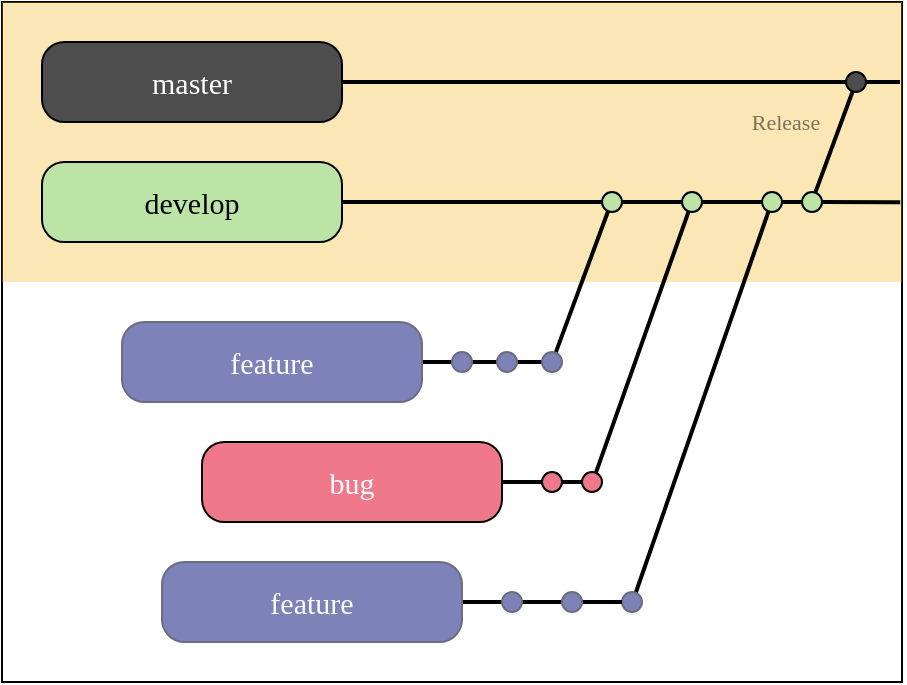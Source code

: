 <mxfile version="12.0.2" type="device" pages="1"><diagram id="5iTnMoIIy0U06hVHBUrH" name="Page-1"><mxGraphModel dx="807" dy="423" grid="1" gridSize="10" guides="1" tooltips="1" connect="1" arrows="1" fold="1" page="1" pageScale="1" pageWidth="450" pageHeight="340" background="none" math="0" shadow="0"><root><mxCell id="0"/><mxCell id="1" parent="0"/><mxCell id="aCTLmBX2GzjXVgmRfhc0-49" value="" style="rounded=0;whiteSpace=wrap;html=1;strokeColor=#000000;fillColor=none;fontFamily=Ubuntu;fontSize=11;fontColor=#000000;" parent="1" vertex="1"><mxGeometry width="450" height="340" as="geometry"/></mxCell><mxCell id="aCTLmBX2GzjXVgmRfhc0-1" value="" style="rounded=0;whiteSpace=wrap;html=1;fillColor=#F2AF0D;opacity=30;spacing=2;strokeColor=none;" parent="1" vertex="1"><mxGeometry width="450" height="140" as="geometry"/></mxCell><mxCell id="aCTLmBX2GzjXVgmRfhc0-12" style="edgeStyle=orthogonalEdgeStyle;rounded=0;jumpStyle=none;jumpSize=6;orthogonalLoop=1;jettySize=auto;html=1;exitX=1;exitY=0.5;exitDx=0;exitDy=0;entryX=0;entryY=0.5;entryDx=0;entryDy=0;startSize=6;endSize=2;strokeWidth=2;fontSize=15;fontColor=#000000;endArrow=none;endFill=0;" parent="1" source="aCTLmBX2GzjXVgmRfhc0-2" target="aCTLmBX2GzjXVgmRfhc0-11" edge="1"><mxGeometry relative="1" as="geometry"/></mxCell><mxCell id="aCTLmBX2GzjXVgmRfhc0-2" value="master" style="rounded=1;whiteSpace=wrap;html=1;fillColor=#4D4D4D;fontColor=#FFFFFF;arcSize=28;fontStyle=0;fontSize=15;fontFamily=Ubuntu;" parent="1" vertex="1"><mxGeometry x="20" y="20" width="150" height="40" as="geometry"/></mxCell><mxCell id="aCTLmBX2GzjXVgmRfhc0-3" value="develop" style="rounded=1;whiteSpace=wrap;html=1;fillColor=#BDE4A7;fontColor=#000000;arcSize=28;fontStyle=0;fontSize=15;fontFamily=Ubuntu;" parent="1" vertex="1"><mxGeometry x="20" y="80" width="150" height="40" as="geometry"/></mxCell><mxCell id="aCTLmBX2GzjXVgmRfhc0-24" style="edgeStyle=none;rounded=0;jumpStyle=none;jumpSize=6;orthogonalLoop=1;jettySize=auto;html=1;exitX=1;exitY=0.5;exitDx=0;exitDy=0;entryX=0;entryY=0.5;entryDx=0;entryDy=0;startSize=6;endArrow=none;endFill=0;endSize=2;strokeWidth=2;fontSize=15;fontColor=#FFFFFF;" parent="1" source="aCTLmBX2GzjXVgmRfhc0-3" target="aCTLmBX2GzjXVgmRfhc0-22" edge="1"><mxGeometry relative="1" as="geometry"><mxPoint x="205.056" y="100.056" as="sourcePoint"/></mxGeometry></mxCell><mxCell id="aCTLmBX2GzjXVgmRfhc0-46" style="edgeStyle=none;rounded=0;jumpStyle=none;jumpSize=6;orthogonalLoop=1;jettySize=auto;html=1;exitX=1;exitY=0.5;exitDx=0;exitDy=0;startSize=6;endArrow=none;endFill=0;endSize=2;strokeWidth=2;fontSize=15;fontColor=#FFFFFF;" parent="1" source="aCTLmBX2GzjXVgmRfhc0-11" edge="1"><mxGeometry relative="1" as="geometry"><mxPoint x="449" y="40" as="targetPoint"/></mxGeometry></mxCell><mxCell id="aCTLmBX2GzjXVgmRfhc0-11" value="" style="ellipse;whiteSpace=wrap;html=1;aspect=fixed;rounded=1;fillColor=#4D4D4D;fontSize=15;fontColor=#000000;" parent="1" vertex="1"><mxGeometry x="422" y="35" width="10" height="10" as="geometry"/></mxCell><mxCell id="aCTLmBX2GzjXVgmRfhc0-16" style="edgeStyle=none;rounded=0;jumpStyle=none;jumpSize=6;orthogonalLoop=1;jettySize=auto;html=1;exitX=1;exitY=0.5;exitDx=0;exitDy=0;entryX=0;entryY=0.5;entryDx=0;entryDy=0;startSize=6;endSize=2;strokeWidth=2;fontSize=15;fontColor=#FFFFFF;endArrow=none;endFill=0;" parent="1" source="aCTLmBX2GzjXVgmRfhc0-14" target="aCTLmBX2GzjXVgmRfhc0-15" edge="1"><mxGeometry relative="1" as="geometry"/></mxCell><mxCell id="aCTLmBX2GzjXVgmRfhc0-14" value="feature&lt;br&gt;" style="rounded=1;whiteSpace=wrap;html=1;fillColor=#7D82B8;fontColor=#FFFFFF;arcSize=28;fontStyle=0;fontSize=15;strokeColor=#696D7D;fontFamily=Ubuntu;" parent="1" vertex="1"><mxGeometry x="60" y="160" width="150" height="40" as="geometry"/></mxCell><mxCell id="aCTLmBX2GzjXVgmRfhc0-18" style="edgeStyle=none;rounded=0;jumpStyle=none;jumpSize=6;orthogonalLoop=1;jettySize=auto;html=1;exitX=1;exitY=0.5;exitDx=0;exitDy=0;entryX=0;entryY=0.5;entryDx=0;entryDy=0;startSize=6;endSize=2;strokeWidth=2;fontSize=15;fontColor=#FFFFFF;endArrow=none;endFill=0;" parent="1" source="aCTLmBX2GzjXVgmRfhc0-15" target="aCTLmBX2GzjXVgmRfhc0-17" edge="1"><mxGeometry relative="1" as="geometry"/></mxCell><mxCell id="aCTLmBX2GzjXVgmRfhc0-19" style="edgeStyle=none;rounded=0;jumpStyle=none;jumpSize=6;orthogonalLoop=1;jettySize=auto;html=1;exitX=0;exitY=0.5;exitDx=0;exitDy=0;startSize=6;endArrow=none;endFill=0;endSize=2;strokeWidth=2;fontSize=15;fontColor=#FFFFFF;" parent="1" source="aCTLmBX2GzjXVgmRfhc0-15" edge="1"><mxGeometry relative="1" as="geometry"><mxPoint x="230" y="179.952" as="targetPoint"/></mxGeometry></mxCell><mxCell id="aCTLmBX2GzjXVgmRfhc0-15" value="" style="ellipse;whiteSpace=wrap;html=1;aspect=fixed;rounded=1;fillColor=#7D82B8;fontSize=15;fontColor=#000000;strokeColor=#696D7D;" parent="1" vertex="1"><mxGeometry x="225" y="175" width="10" height="10" as="geometry"/></mxCell><mxCell id="aCTLmBX2GzjXVgmRfhc0-21" style="edgeStyle=none;rounded=0;jumpStyle=none;jumpSize=6;orthogonalLoop=1;jettySize=auto;html=1;exitX=1;exitY=0.5;exitDx=0;exitDy=0;entryX=0;entryY=0.5;entryDx=0;entryDy=0;startSize=6;endArrow=none;endFill=0;endSize=2;strokeWidth=2;fontSize=15;fontColor=#FFFFFF;" parent="1" source="aCTLmBX2GzjXVgmRfhc0-17" target="aCTLmBX2GzjXVgmRfhc0-20" edge="1"><mxGeometry relative="1" as="geometry"/></mxCell><mxCell id="aCTLmBX2GzjXVgmRfhc0-17" value="" style="ellipse;whiteSpace=wrap;html=1;aspect=fixed;rounded=1;fillColor=#7D82B8;fontSize=15;fontColor=#000000;strokeColor=#696D7D;" parent="1" vertex="1"><mxGeometry x="247.5" y="175" width="10" height="10" as="geometry"/></mxCell><mxCell id="aCTLmBX2GzjXVgmRfhc0-23" style="edgeStyle=none;rounded=0;jumpStyle=none;jumpSize=6;orthogonalLoop=1;jettySize=auto;html=1;exitX=0.69;exitY=0.016;exitDx=0;exitDy=0;entryX=0.303;entryY=0.965;entryDx=0;entryDy=0;startSize=6;endArrow=none;endFill=0;endSize=2;strokeWidth=2;fontSize=15;fontColor=#FFFFFF;exitPerimeter=0;entryPerimeter=0;" parent="1" source="aCTLmBX2GzjXVgmRfhc0-20" target="aCTLmBX2GzjXVgmRfhc0-22" edge="1"><mxGeometry relative="1" as="geometry"/></mxCell><mxCell id="aCTLmBX2GzjXVgmRfhc0-20" value="" style="ellipse;whiteSpace=wrap;html=1;aspect=fixed;rounded=1;fillColor=#7D82B8;fontSize=15;fontColor=#000000;strokeColor=#696D7D;" parent="1" vertex="1"><mxGeometry x="270" y="175" width="10" height="10" as="geometry"/></mxCell><mxCell id="aCTLmBX2GzjXVgmRfhc0-35" style="edgeStyle=none;rounded=0;jumpStyle=none;jumpSize=6;orthogonalLoop=1;jettySize=auto;html=1;exitX=1;exitY=0.5;exitDx=0;exitDy=0;entryX=0;entryY=0.5;entryDx=0;entryDy=0;startSize=6;endArrow=none;endFill=0;endSize=2;strokeWidth=2;fontSize=15;fontColor=#FFFFFF;" parent="1" source="aCTLmBX2GzjXVgmRfhc0-22" target="aCTLmBX2GzjXVgmRfhc0-30" edge="1"><mxGeometry relative="1" as="geometry"/></mxCell><mxCell id="aCTLmBX2GzjXVgmRfhc0-22" value="" style="ellipse;whiteSpace=wrap;html=1;aspect=fixed;rounded=1;fillColor=#BDE4A7;fontSize=15;fontColor=#000000;" parent="1" vertex="1"><mxGeometry x="300" y="95" width="10" height="10" as="geometry"/></mxCell><mxCell id="aCTLmBX2GzjXVgmRfhc0-27" style="edgeStyle=none;rounded=0;jumpStyle=none;jumpSize=6;orthogonalLoop=1;jettySize=auto;html=1;exitX=1;exitY=0.5;exitDx=0;exitDy=0;entryX=0;entryY=0.5;entryDx=0;entryDy=0;startSize=6;endArrow=none;endFill=0;endSize=2;strokeWidth=2;fontSize=15;fontColor=#FFFFFF;" parent="1" source="aCTLmBX2GzjXVgmRfhc0-25" target="aCTLmBX2GzjXVgmRfhc0-26" edge="1"><mxGeometry relative="1" as="geometry"/></mxCell><mxCell id="aCTLmBX2GzjXVgmRfhc0-25" value="bug&lt;br&gt;" style="rounded=1;whiteSpace=wrap;html=1;fillColor=#EF798A;fontColor=#FFFFFF;arcSize=28;fontStyle=0;fontSize=15;strokeColor=#000000;fontFamily=Ubuntu;" parent="1" vertex="1"><mxGeometry x="100" y="220" width="150" height="40" as="geometry"/></mxCell><mxCell id="aCTLmBX2GzjXVgmRfhc0-29" style="edgeStyle=none;rounded=0;jumpStyle=none;jumpSize=6;orthogonalLoop=1;jettySize=auto;html=1;exitX=1;exitY=0.5;exitDx=0;exitDy=0;entryX=0;entryY=0.5;entryDx=0;entryDy=0;startSize=6;endArrow=none;endFill=0;endSize=2;strokeWidth=2;fontSize=15;fontColor=#FFFFFF;" parent="1" source="aCTLmBX2GzjXVgmRfhc0-26" target="aCTLmBX2GzjXVgmRfhc0-28" edge="1"><mxGeometry relative="1" as="geometry"/></mxCell><mxCell id="aCTLmBX2GzjXVgmRfhc0-26" value="" style="ellipse;whiteSpace=wrap;html=1;aspect=fixed;rounded=1;fillColor=#EF798A;fontSize=15;fontColor=#000000;strokeColor=#000000;" parent="1" vertex="1"><mxGeometry x="270" y="235" width="10" height="10" as="geometry"/></mxCell><mxCell id="aCTLmBX2GzjXVgmRfhc0-31" style="edgeStyle=none;rounded=0;jumpStyle=none;jumpSize=6;orthogonalLoop=1;jettySize=auto;html=1;exitX=0.697;exitY=0.035;exitDx=0;exitDy=0;startSize=6;endArrow=none;endFill=0;endSize=2;strokeWidth=2;fontSize=15;fontColor=#FFFFFF;exitPerimeter=0;" parent="1" source="aCTLmBX2GzjXVgmRfhc0-28" target="aCTLmBX2GzjXVgmRfhc0-30" edge="1"><mxGeometry relative="1" as="geometry"/></mxCell><mxCell id="aCTLmBX2GzjXVgmRfhc0-28" value="" style="ellipse;whiteSpace=wrap;html=1;aspect=fixed;rounded=1;fillColor=#EF798A;fontSize=15;fontColor=#000000;strokeColor=#000000;" parent="1" vertex="1"><mxGeometry x="290" y="235" width="10" height="10" as="geometry"/></mxCell><mxCell id="aCTLmBX2GzjXVgmRfhc0-42" style="edgeStyle=none;rounded=0;jumpStyle=none;jumpSize=6;orthogonalLoop=1;jettySize=auto;html=1;exitX=1;exitY=0.5;exitDx=0;exitDy=0;entryX=0;entryY=0.5;entryDx=0;entryDy=0;startSize=6;endArrow=none;endFill=0;endSize=2;strokeWidth=2;fontSize=15;fontColor=#FFFFFF;" parent="1" source="aCTLmBX2GzjXVgmRfhc0-30" target="aCTLmBX2GzjXVgmRfhc0-41" edge="1"><mxGeometry relative="1" as="geometry"/></mxCell><mxCell id="aCTLmBX2GzjXVgmRfhc0-30" value="" style="ellipse;whiteSpace=wrap;html=1;aspect=fixed;rounded=1;fillColor=#BDE4A7;fontSize=15;fontColor=#000000;" parent="1" vertex="1"><mxGeometry x="340" y="95" width="10" height="10" as="geometry"/></mxCell><mxCell id="aCTLmBX2GzjXVgmRfhc0-34" style="edgeStyle=none;rounded=0;jumpStyle=none;jumpSize=6;orthogonalLoop=1;jettySize=auto;html=1;exitX=1;exitY=0.5;exitDx=0;exitDy=0;entryX=0;entryY=0.5;entryDx=0;entryDy=0;startSize=6;endArrow=none;endFill=0;endSize=2;strokeWidth=2;fontSize=15;fontColor=#FFFFFF;" parent="1" source="aCTLmBX2GzjXVgmRfhc0-32" target="aCTLmBX2GzjXVgmRfhc0-33" edge="1"><mxGeometry relative="1" as="geometry"/></mxCell><mxCell id="aCTLmBX2GzjXVgmRfhc0-32" value="feature&lt;br&gt;" style="rounded=1;whiteSpace=wrap;html=1;fillColor=#7D82B8;fontColor=#FFFFFF;arcSize=28;fontStyle=0;fontSize=15;strokeColor=#696D7D;fontFamily=Ubuntu;" parent="1" vertex="1"><mxGeometry x="80" y="280" width="150" height="40" as="geometry"/></mxCell><mxCell id="aCTLmBX2GzjXVgmRfhc0-38" style="edgeStyle=none;rounded=0;jumpStyle=none;jumpSize=6;orthogonalLoop=1;jettySize=auto;html=1;exitX=1;exitY=0.5;exitDx=0;exitDy=0;entryX=0;entryY=0.5;entryDx=0;entryDy=0;startSize=6;endArrow=none;endFill=0;endSize=2;strokeWidth=2;fontSize=15;fontColor=#FFFFFF;" parent="1" source="aCTLmBX2GzjXVgmRfhc0-33" target="aCTLmBX2GzjXVgmRfhc0-37" edge="1"><mxGeometry relative="1" as="geometry"/></mxCell><mxCell id="aCTLmBX2GzjXVgmRfhc0-33" value="" style="ellipse;whiteSpace=wrap;html=1;aspect=fixed;rounded=1;fillColor=#7D82B8;fontSize=15;fontColor=#000000;strokeColor=#696D7D;" parent="1" vertex="1"><mxGeometry x="250" y="295" width="10" height="10" as="geometry"/></mxCell><mxCell id="aCTLmBX2GzjXVgmRfhc0-40" style="edgeStyle=none;rounded=0;jumpStyle=none;jumpSize=6;orthogonalLoop=1;jettySize=auto;html=1;exitX=0.688;exitY=0.036;exitDx=0;exitDy=0;startSize=6;endArrow=none;endFill=0;endSize=2;strokeWidth=2;fontSize=15;fontColor=#FFFFFF;entryX=0.317;entryY=0.996;entryDx=0;entryDy=0;entryPerimeter=0;exitPerimeter=0;" parent="1" source="aCTLmBX2GzjXVgmRfhc0-36" target="aCTLmBX2GzjXVgmRfhc0-41" edge="1"><mxGeometry relative="1" as="geometry"><mxPoint x="360" y="170" as="targetPoint"/></mxGeometry></mxCell><mxCell id="aCTLmBX2GzjXVgmRfhc0-36" value="" style="ellipse;whiteSpace=wrap;html=1;aspect=fixed;rounded=1;fillColor=#7D82B8;fontSize=15;fontColor=#000000;strokeColor=#696D7D;" parent="1" vertex="1"><mxGeometry x="310" y="295" width="10" height="10" as="geometry"/></mxCell><mxCell id="aCTLmBX2GzjXVgmRfhc0-39" style="edgeStyle=none;rounded=0;jumpStyle=none;jumpSize=6;orthogonalLoop=1;jettySize=auto;html=1;exitX=1;exitY=0.5;exitDx=0;exitDy=0;entryX=0;entryY=0.5;entryDx=0;entryDy=0;startSize=6;endArrow=none;endFill=0;endSize=2;strokeWidth=2;fontSize=15;fontColor=#FFFFFF;" parent="1" source="aCTLmBX2GzjXVgmRfhc0-37" target="aCTLmBX2GzjXVgmRfhc0-36" edge="1"><mxGeometry relative="1" as="geometry"/></mxCell><mxCell id="aCTLmBX2GzjXVgmRfhc0-37" value="" style="ellipse;whiteSpace=wrap;html=1;aspect=fixed;rounded=1;fillColor=#7D82B8;fontSize=15;fontColor=#000000;strokeColor=#696D7D;" parent="1" vertex="1"><mxGeometry x="280" y="295" width="10" height="10" as="geometry"/></mxCell><mxCell id="aCTLmBX2GzjXVgmRfhc0-44" style="edgeStyle=none;rounded=0;jumpStyle=none;jumpSize=6;orthogonalLoop=1;jettySize=auto;html=1;exitX=1;exitY=0.5;exitDx=0;exitDy=0;entryX=0;entryY=0.5;entryDx=0;entryDy=0;startSize=6;endArrow=none;endFill=0;endSize=2;strokeWidth=2;fontSize=15;fontColor=#FFFFFF;" parent="1" source="aCTLmBX2GzjXVgmRfhc0-41" target="aCTLmBX2GzjXVgmRfhc0-43" edge="1"><mxGeometry relative="1" as="geometry"/></mxCell><mxCell id="aCTLmBX2GzjXVgmRfhc0-41" value="" style="ellipse;whiteSpace=wrap;html=1;aspect=fixed;rounded=1;fillColor=#BDE4A7;fontSize=15;fontColor=#000000;" parent="1" vertex="1"><mxGeometry x="380" y="95" width="10" height="10" as="geometry"/></mxCell><mxCell id="aCTLmBX2GzjXVgmRfhc0-45" style="edgeStyle=none;rounded=0;jumpStyle=none;jumpSize=6;orthogonalLoop=1;jettySize=auto;html=1;exitX=0.665;exitY=0.033;exitDx=0;exitDy=0;entryX=0.339;entryY=0.95;entryDx=0;entryDy=0;entryPerimeter=0;startSize=6;endArrow=none;endFill=0;endSize=2;strokeWidth=2;fontSize=15;fontColor=#FFFFFF;exitPerimeter=0;" parent="1" source="aCTLmBX2GzjXVgmRfhc0-43" target="aCTLmBX2GzjXVgmRfhc0-11" edge="1"><mxGeometry relative="1" as="geometry"/></mxCell><mxCell id="aCTLmBX2GzjXVgmRfhc0-47" style="edgeStyle=none;rounded=0;jumpStyle=none;jumpSize=6;orthogonalLoop=1;jettySize=auto;html=1;exitX=1;exitY=0.5;exitDx=0;exitDy=0;entryX=0.998;entryY=0.715;entryDx=0;entryDy=0;entryPerimeter=0;startSize=6;endArrow=none;endFill=0;endSize=2;strokeWidth=2;fontSize=15;fontColor=#FFFFFF;" parent="1" source="aCTLmBX2GzjXVgmRfhc0-43" target="aCTLmBX2GzjXVgmRfhc0-1" edge="1"><mxGeometry relative="1" as="geometry"/></mxCell><mxCell id="aCTLmBX2GzjXVgmRfhc0-43" value="" style="ellipse;whiteSpace=wrap;html=1;aspect=fixed;rounded=1;fillColor=#BDE4A7;fontSize=15;fontColor=#000000;" parent="1" vertex="1"><mxGeometry x="400" y="95" width="10" height="10" as="geometry"/></mxCell><mxCell id="aCTLmBX2GzjXVgmRfhc0-48" value="Release" style="text;html=1;strokeColor=none;fillColor=none;align=center;verticalAlign=middle;whiteSpace=wrap;rounded=0;fontSize=11;fontColor=#000000;fontFamily=Ubuntu;textOpacity=50;" parent="1" vertex="1"><mxGeometry x="362" y="50" width="60" height="20" as="geometry"/></mxCell></root></mxGraphModel></diagram></mxfile>